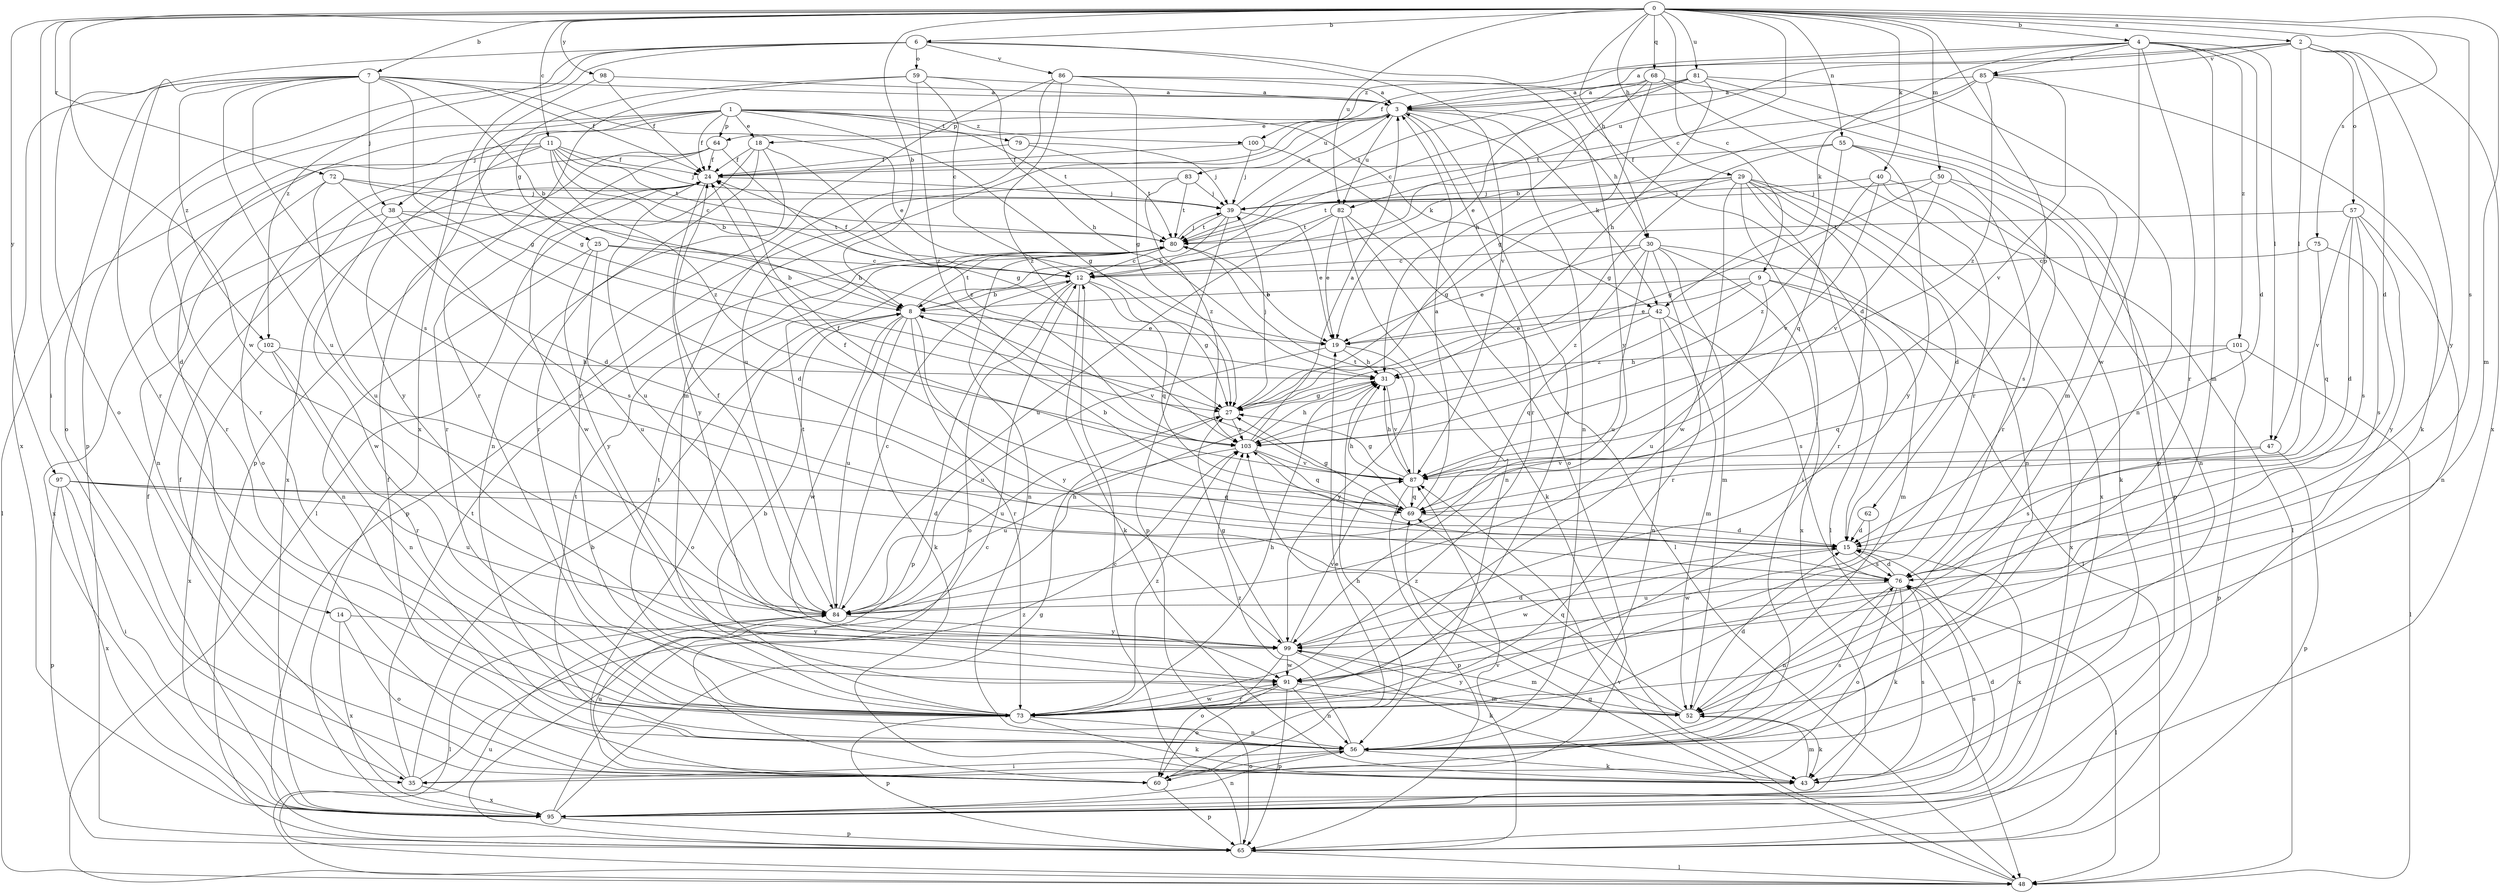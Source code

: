 strict digraph  {
0;
1;
2;
3;
4;
6;
7;
8;
9;
11;
12;
14;
15;
18;
19;
24;
25;
27;
29;
30;
31;
35;
38;
39;
40;
42;
43;
47;
48;
50;
52;
55;
56;
57;
59;
60;
62;
64;
65;
68;
69;
72;
73;
75;
76;
79;
80;
81;
82;
83;
84;
85;
86;
87;
91;
95;
97;
98;
99;
100;
101;
102;
103;
0 -> 2  [label=a];
0 -> 4  [label=b];
0 -> 6  [label=b];
0 -> 7  [label=b];
0 -> 8  [label=b];
0 -> 9  [label=c];
0 -> 11  [label=c];
0 -> 12  [label=c];
0 -> 29  [label=h];
0 -> 30  [label=h];
0 -> 35  [label=i];
0 -> 40  [label=k];
0 -> 50  [label=m];
0 -> 52  [label=m];
0 -> 55  [label=n];
0 -> 62  [label=p];
0 -> 68  [label=q];
0 -> 72  [label=r];
0 -> 75  [label=s];
0 -> 76  [label=s];
0 -> 81  [label=u];
0 -> 82  [label=u];
0 -> 91  [label=w];
0 -> 97  [label=y];
0 -> 98  [label=y];
1 -> 14  [label=d];
1 -> 18  [label=e];
1 -> 24  [label=f];
1 -> 25  [label=g];
1 -> 27  [label=g];
1 -> 38  [label=j];
1 -> 42  [label=k];
1 -> 64  [label=p];
1 -> 73  [label=r];
1 -> 79  [label=t];
1 -> 80  [label=t];
1 -> 100  [label=z];
2 -> 3  [label=a];
2 -> 15  [label=d];
2 -> 47  [label=l];
2 -> 57  [label=o];
2 -> 82  [label=u];
2 -> 85  [label=v];
2 -> 95  [label=x];
2 -> 99  [label=y];
3 -> 18  [label=e];
3 -> 30  [label=h];
3 -> 42  [label=k];
3 -> 56  [label=n];
3 -> 64  [label=p];
3 -> 73  [label=r];
3 -> 82  [label=u];
3 -> 83  [label=u];
3 -> 84  [label=u];
4 -> 15  [label=d];
4 -> 24  [label=f];
4 -> 42  [label=k];
4 -> 47  [label=l];
4 -> 52  [label=m];
4 -> 73  [label=r];
4 -> 85  [label=v];
4 -> 91  [label=w];
4 -> 100  [label=z];
4 -> 101  [label=z];
6 -> 59  [label=o];
6 -> 60  [label=o];
6 -> 65  [label=p];
6 -> 86  [label=v];
6 -> 87  [label=v];
6 -> 95  [label=x];
6 -> 99  [label=y];
6 -> 102  [label=z];
7 -> 3  [label=a];
7 -> 8  [label=b];
7 -> 19  [label=e];
7 -> 24  [label=f];
7 -> 27  [label=g];
7 -> 38  [label=j];
7 -> 60  [label=o];
7 -> 73  [label=r];
7 -> 76  [label=s];
7 -> 84  [label=u];
7 -> 95  [label=x];
7 -> 102  [label=z];
8 -> 19  [label=e];
8 -> 43  [label=k];
8 -> 60  [label=o];
8 -> 73  [label=r];
8 -> 80  [label=t];
8 -> 84  [label=u];
8 -> 87  [label=v];
8 -> 91  [label=w];
8 -> 99  [label=y];
9 -> 8  [label=b];
9 -> 19  [label=e];
9 -> 52  [label=m];
9 -> 84  [label=u];
9 -> 95  [label=x];
9 -> 103  [label=z];
11 -> 8  [label=b];
11 -> 12  [label=c];
11 -> 24  [label=f];
11 -> 39  [label=j];
11 -> 48  [label=l];
11 -> 73  [label=r];
11 -> 80  [label=t];
11 -> 99  [label=y];
11 -> 103  [label=z];
12 -> 8  [label=b];
12 -> 24  [label=f];
12 -> 27  [label=g];
12 -> 43  [label=k];
12 -> 60  [label=o];
12 -> 65  [label=p];
12 -> 69  [label=q];
14 -> 60  [label=o];
14 -> 95  [label=x];
14 -> 99  [label=y];
15 -> 76  [label=s];
15 -> 91  [label=w];
15 -> 95  [label=x];
18 -> 24  [label=f];
18 -> 48  [label=l];
18 -> 56  [label=n];
18 -> 73  [label=r];
18 -> 103  [label=z];
19 -> 31  [label=h];
19 -> 84  [label=u];
19 -> 99  [label=y];
24 -> 39  [label=j];
24 -> 84  [label=u];
24 -> 91  [label=w];
24 -> 99  [label=y];
25 -> 8  [label=b];
25 -> 12  [label=c];
25 -> 56  [label=n];
25 -> 84  [label=u];
25 -> 99  [label=y];
27 -> 39  [label=j];
27 -> 84  [label=u];
27 -> 103  [label=z];
29 -> 15  [label=d];
29 -> 27  [label=g];
29 -> 35  [label=i];
29 -> 39  [label=j];
29 -> 48  [label=l];
29 -> 56  [label=n];
29 -> 73  [label=r];
29 -> 80  [label=t];
29 -> 91  [label=w];
29 -> 95  [label=x];
30 -> 12  [label=c];
30 -> 19  [label=e];
30 -> 48  [label=l];
30 -> 52  [label=m];
30 -> 73  [label=r];
30 -> 84  [label=u];
30 -> 95  [label=x];
30 -> 103  [label=z];
31 -> 27  [label=g];
31 -> 87  [label=v];
35 -> 8  [label=b];
35 -> 24  [label=f];
35 -> 80  [label=t];
35 -> 95  [label=x];
35 -> 103  [label=z];
38 -> 15  [label=d];
38 -> 76  [label=s];
38 -> 80  [label=t];
38 -> 91  [label=w];
38 -> 95  [label=x];
39 -> 3  [label=a];
39 -> 8  [label=b];
39 -> 19  [label=e];
39 -> 65  [label=p];
39 -> 80  [label=t];
40 -> 39  [label=j];
40 -> 43  [label=k];
40 -> 48  [label=l];
40 -> 87  [label=v];
40 -> 103  [label=z];
42 -> 19  [label=e];
42 -> 52  [label=m];
42 -> 56  [label=n];
42 -> 69  [label=q];
42 -> 76  [label=s];
43 -> 24  [label=f];
43 -> 52  [label=m];
43 -> 76  [label=s];
47 -> 65  [label=p];
47 -> 76  [label=s];
47 -> 87  [label=v];
48 -> 69  [label=q];
48 -> 84  [label=u];
48 -> 87  [label=v];
50 -> 27  [label=g];
50 -> 39  [label=j];
50 -> 56  [label=n];
50 -> 76  [label=s];
50 -> 87  [label=v];
52 -> 15  [label=d];
52 -> 43  [label=k];
52 -> 69  [label=q];
52 -> 99  [label=y];
52 -> 103  [label=z];
55 -> 24  [label=f];
55 -> 27  [label=g];
55 -> 65  [label=p];
55 -> 69  [label=q];
55 -> 73  [label=r];
55 -> 99  [label=y];
56 -> 35  [label=i];
56 -> 43  [label=k];
56 -> 60  [label=o];
56 -> 76  [label=s];
56 -> 80  [label=t];
56 -> 103  [label=z];
57 -> 15  [label=d];
57 -> 56  [label=n];
57 -> 76  [label=s];
57 -> 80  [label=t];
57 -> 87  [label=v];
57 -> 99  [label=y];
59 -> 3  [label=a];
59 -> 12  [label=c];
59 -> 31  [label=h];
59 -> 65  [label=p];
59 -> 73  [label=r];
59 -> 103  [label=z];
60 -> 19  [label=e];
60 -> 31  [label=h];
60 -> 65  [label=p];
60 -> 84  [label=u];
62 -> 15  [label=d];
62 -> 91  [label=w];
64 -> 24  [label=f];
64 -> 27  [label=g];
64 -> 60  [label=o];
64 -> 73  [label=r];
64 -> 95  [label=x];
65 -> 12  [label=c];
65 -> 48  [label=l];
65 -> 87  [label=v];
68 -> 3  [label=a];
68 -> 19  [label=e];
68 -> 27  [label=g];
68 -> 31  [label=h];
68 -> 65  [label=p];
68 -> 73  [label=r];
69 -> 3  [label=a];
69 -> 8  [label=b];
69 -> 15  [label=d];
69 -> 24  [label=f];
69 -> 27  [label=g];
69 -> 31  [label=h];
72 -> 15  [label=d];
72 -> 31  [label=h];
72 -> 39  [label=j];
72 -> 56  [label=n];
72 -> 84  [label=u];
73 -> 3  [label=a];
73 -> 8  [label=b];
73 -> 31  [label=h];
73 -> 43  [label=k];
73 -> 56  [label=n];
73 -> 65  [label=p];
73 -> 80  [label=t];
73 -> 91  [label=w];
73 -> 103  [label=z];
75 -> 12  [label=c];
75 -> 69  [label=q];
75 -> 76  [label=s];
76 -> 15  [label=d];
76 -> 43  [label=k];
76 -> 48  [label=l];
76 -> 56  [label=n];
76 -> 60  [label=o];
76 -> 84  [label=u];
76 -> 103  [label=z];
79 -> 24  [label=f];
79 -> 39  [label=j];
79 -> 80  [label=t];
80 -> 12  [label=c];
80 -> 19  [label=e];
80 -> 39  [label=j];
80 -> 56  [label=n];
81 -> 3  [label=a];
81 -> 12  [label=c];
81 -> 31  [label=h];
81 -> 52  [label=m];
81 -> 56  [label=n];
81 -> 80  [label=t];
82 -> 19  [label=e];
82 -> 43  [label=k];
82 -> 48  [label=l];
82 -> 56  [label=n];
82 -> 80  [label=t];
82 -> 84  [label=u];
83 -> 39  [label=j];
83 -> 65  [label=p];
83 -> 80  [label=t];
83 -> 103  [label=z];
84 -> 12  [label=c];
84 -> 24  [label=f];
84 -> 31  [label=h];
84 -> 48  [label=l];
84 -> 80  [label=t];
84 -> 99  [label=y];
85 -> 3  [label=a];
85 -> 8  [label=b];
85 -> 43  [label=k];
85 -> 80  [label=t];
85 -> 87  [label=v];
85 -> 103  [label=z];
86 -> 3  [label=a];
86 -> 15  [label=d];
86 -> 27  [label=g];
86 -> 52  [label=m];
86 -> 73  [label=r];
86 -> 103  [label=z];
87 -> 24  [label=f];
87 -> 27  [label=g];
87 -> 31  [label=h];
87 -> 65  [label=p];
87 -> 69  [label=q];
87 -> 80  [label=t];
91 -> 52  [label=m];
91 -> 56  [label=n];
91 -> 60  [label=o];
91 -> 65  [label=p];
91 -> 73  [label=r];
95 -> 12  [label=c];
95 -> 15  [label=d];
95 -> 24  [label=f];
95 -> 27  [label=g];
95 -> 56  [label=n];
95 -> 65  [label=p];
95 -> 76  [label=s];
97 -> 15  [label=d];
97 -> 35  [label=i];
97 -> 65  [label=p];
97 -> 69  [label=q];
97 -> 84  [label=u];
97 -> 95  [label=x];
98 -> 3  [label=a];
98 -> 24  [label=f];
98 -> 27  [label=g];
99 -> 15  [label=d];
99 -> 27  [label=g];
99 -> 43  [label=k];
99 -> 52  [label=m];
99 -> 60  [label=o];
99 -> 87  [label=v];
99 -> 91  [label=w];
100 -> 24  [label=f];
100 -> 39  [label=j];
100 -> 60  [label=o];
101 -> 31  [label=h];
101 -> 48  [label=l];
101 -> 65  [label=p];
101 -> 69  [label=q];
102 -> 31  [label=h];
102 -> 56  [label=n];
102 -> 73  [label=r];
102 -> 95  [label=x];
103 -> 3  [label=a];
103 -> 31  [label=h];
103 -> 69  [label=q];
103 -> 84  [label=u];
103 -> 87  [label=v];
}

